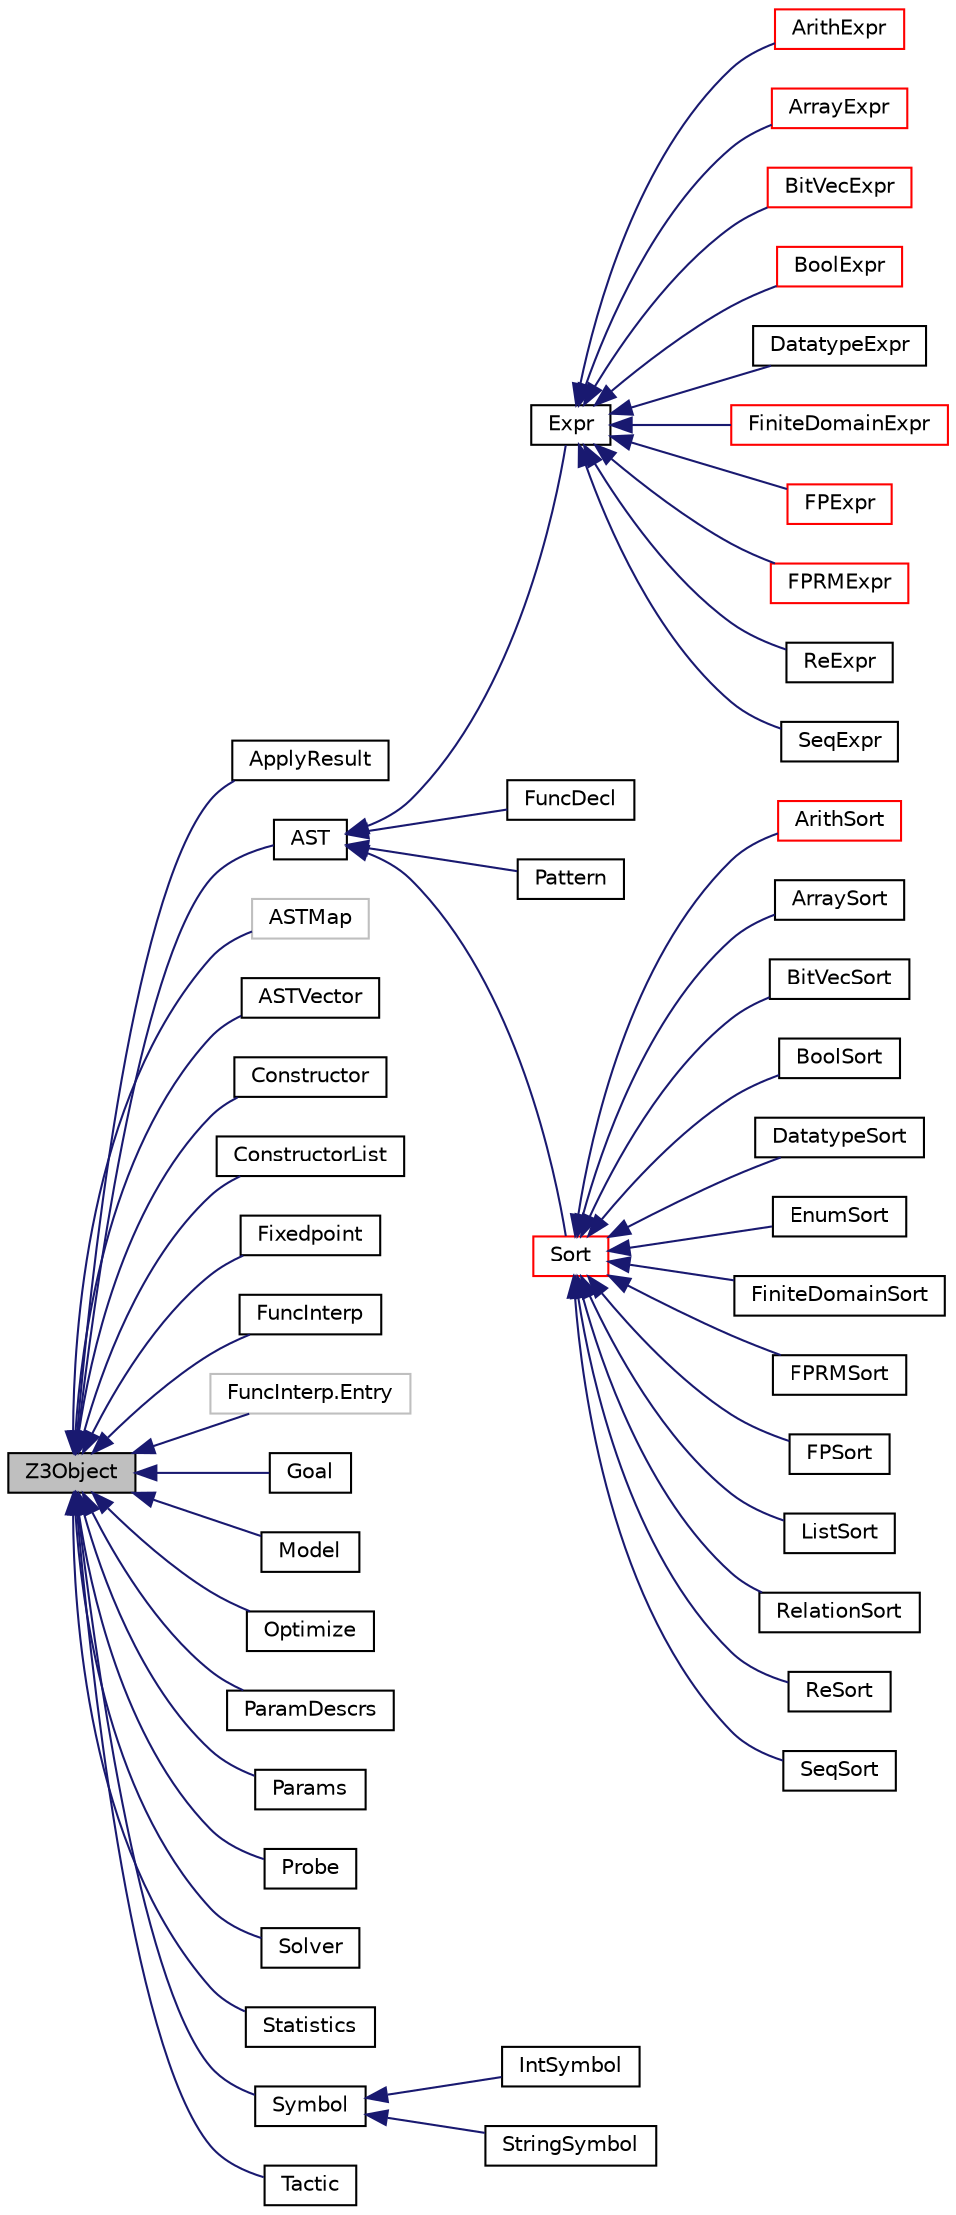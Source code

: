 digraph "Z3Object"
{
  edge [fontname="Helvetica",fontsize="10",labelfontname="Helvetica",labelfontsize="10"];
  node [fontname="Helvetica",fontsize="10",shape=record];
  rankdir="LR";
  Node0 [label="Z3Object",height=0.2,width=0.4,color="black", fillcolor="grey75", style="filled", fontcolor="black"];
  Node0 -> Node1 [dir="back",color="midnightblue",fontsize="10",style="solid",fontname="Helvetica"];
  Node1 [label="ApplyResult",height=0.2,width=0.4,color="black", fillcolor="white", style="filled",URL="$classcom_1_1microsoft_1_1z3_1_1_apply_result.html"];
  Node0 -> Node2 [dir="back",color="midnightblue",fontsize="10",style="solid",fontname="Helvetica"];
  Node2 [label="AST",height=0.2,width=0.4,color="black", fillcolor="white", style="filled",URL="$classcom_1_1microsoft_1_1z3_1_1_a_s_t.html"];
  Node2 -> Node3 [dir="back",color="midnightblue",fontsize="10",style="solid",fontname="Helvetica"];
  Node3 [label="Expr",height=0.2,width=0.4,color="black", fillcolor="white", style="filled",URL="$classcom_1_1microsoft_1_1z3_1_1_expr.html"];
  Node3 -> Node4 [dir="back",color="midnightblue",fontsize="10",style="solid",fontname="Helvetica"];
  Node4 [label="ArithExpr",height=0.2,width=0.4,color="red", fillcolor="white", style="filled",URL="$classcom_1_1microsoft_1_1z3_1_1_arith_expr.html"];
  Node3 -> Node10 [dir="back",color="midnightblue",fontsize="10",style="solid",fontname="Helvetica"];
  Node10 [label="ArrayExpr",height=0.2,width=0.4,color="red", fillcolor="white", style="filled",URL="$classcom_1_1microsoft_1_1z3_1_1_array_expr.html"];
  Node3 -> Node12 [dir="back",color="midnightblue",fontsize="10",style="solid",fontname="Helvetica"];
  Node12 [label="BitVecExpr",height=0.2,width=0.4,color="red", fillcolor="white", style="filled",URL="$classcom_1_1microsoft_1_1z3_1_1_bit_vec_expr.html"];
  Node3 -> Node14 [dir="back",color="midnightblue",fontsize="10",style="solid",fontname="Helvetica"];
  Node14 [label="BoolExpr",height=0.2,width=0.4,color="red", fillcolor="white", style="filled",URL="$classcom_1_1microsoft_1_1z3_1_1_bool_expr.html"];
  Node3 -> Node16 [dir="back",color="midnightblue",fontsize="10",style="solid",fontname="Helvetica"];
  Node16 [label="DatatypeExpr",height=0.2,width=0.4,color="black", fillcolor="white", style="filled",URL="$classcom_1_1microsoft_1_1z3_1_1_datatype_expr.html"];
  Node3 -> Node17 [dir="back",color="midnightblue",fontsize="10",style="solid",fontname="Helvetica"];
  Node17 [label="FiniteDomainExpr",height=0.2,width=0.4,color="red", fillcolor="white", style="filled",URL="$classcom_1_1microsoft_1_1z3_1_1_finite_domain_expr.html"];
  Node3 -> Node19 [dir="back",color="midnightblue",fontsize="10",style="solid",fontname="Helvetica"];
  Node19 [label="FPExpr",height=0.2,width=0.4,color="red", fillcolor="white", style="filled",URL="$classcom_1_1microsoft_1_1z3_1_1_f_p_expr.html"];
  Node3 -> Node21 [dir="back",color="midnightblue",fontsize="10",style="solid",fontname="Helvetica"];
  Node21 [label="FPRMExpr",height=0.2,width=0.4,color="red", fillcolor="white", style="filled",URL="$classcom_1_1microsoft_1_1z3_1_1_f_p_r_m_expr.html"];
  Node3 -> Node23 [dir="back",color="midnightblue",fontsize="10",style="solid",fontname="Helvetica"];
  Node23 [label="ReExpr",height=0.2,width=0.4,color="black", fillcolor="white", style="filled",URL="$classcom_1_1microsoft_1_1z3_1_1_re_expr.html"];
  Node3 -> Node24 [dir="back",color="midnightblue",fontsize="10",style="solid",fontname="Helvetica"];
  Node24 [label="SeqExpr",height=0.2,width=0.4,color="black", fillcolor="white", style="filled",URL="$classcom_1_1microsoft_1_1z3_1_1_seq_expr.html"];
  Node2 -> Node25 [dir="back",color="midnightblue",fontsize="10",style="solid",fontname="Helvetica"];
  Node25 [label="FuncDecl",height=0.2,width=0.4,color="black", fillcolor="white", style="filled",URL="$classcom_1_1microsoft_1_1z3_1_1_func_decl.html"];
  Node2 -> Node26 [dir="back",color="midnightblue",fontsize="10",style="solid",fontname="Helvetica"];
  Node26 [label="Pattern",height=0.2,width=0.4,color="black", fillcolor="white", style="filled",URL="$classcom_1_1microsoft_1_1z3_1_1_pattern.html"];
  Node2 -> Node27 [dir="back",color="midnightblue",fontsize="10",style="solid",fontname="Helvetica"];
  Node27 [label="Sort",height=0.2,width=0.4,color="red", fillcolor="white", style="filled",URL="$classcom_1_1microsoft_1_1z3_1_1_sort.html"];
  Node27 -> Node28 [dir="back",color="midnightblue",fontsize="10",style="solid",fontname="Helvetica"];
  Node28 [label="ArithSort",height=0.2,width=0.4,color="red", fillcolor="white", style="filled",URL="$classcom_1_1microsoft_1_1z3_1_1_arith_sort.html"];
  Node27 -> Node31 [dir="back",color="midnightblue",fontsize="10",style="solid",fontname="Helvetica"];
  Node31 [label="ArraySort",height=0.2,width=0.4,color="black", fillcolor="white", style="filled",URL="$classcom_1_1microsoft_1_1z3_1_1_array_sort.html"];
  Node27 -> Node32 [dir="back",color="midnightblue",fontsize="10",style="solid",fontname="Helvetica"];
  Node32 [label="BitVecSort",height=0.2,width=0.4,color="black", fillcolor="white", style="filled",URL="$classcom_1_1microsoft_1_1z3_1_1_bit_vec_sort.html"];
  Node27 -> Node33 [dir="back",color="midnightblue",fontsize="10",style="solid",fontname="Helvetica"];
  Node33 [label="BoolSort",height=0.2,width=0.4,color="black", fillcolor="white", style="filled",URL="$classcom_1_1microsoft_1_1z3_1_1_bool_sort.html"];
  Node27 -> Node34 [dir="back",color="midnightblue",fontsize="10",style="solid",fontname="Helvetica"];
  Node34 [label="DatatypeSort",height=0.2,width=0.4,color="black", fillcolor="white", style="filled",URL="$classcom_1_1microsoft_1_1z3_1_1_datatype_sort.html"];
  Node27 -> Node35 [dir="back",color="midnightblue",fontsize="10",style="solid",fontname="Helvetica"];
  Node35 [label="EnumSort",height=0.2,width=0.4,color="black", fillcolor="white", style="filled",URL="$classcom_1_1microsoft_1_1z3_1_1_enum_sort.html"];
  Node27 -> Node36 [dir="back",color="midnightblue",fontsize="10",style="solid",fontname="Helvetica"];
  Node36 [label="FiniteDomainSort",height=0.2,width=0.4,color="black", fillcolor="white", style="filled",URL="$classcom_1_1microsoft_1_1z3_1_1_finite_domain_sort.html"];
  Node27 -> Node37 [dir="back",color="midnightblue",fontsize="10",style="solid",fontname="Helvetica"];
  Node37 [label="FPRMSort",height=0.2,width=0.4,color="black", fillcolor="white", style="filled",URL="$classcom_1_1microsoft_1_1z3_1_1_f_p_r_m_sort.html"];
  Node27 -> Node38 [dir="back",color="midnightblue",fontsize="10",style="solid",fontname="Helvetica"];
  Node38 [label="FPSort",height=0.2,width=0.4,color="black", fillcolor="white", style="filled",URL="$classcom_1_1microsoft_1_1z3_1_1_f_p_sort.html"];
  Node27 -> Node39 [dir="back",color="midnightblue",fontsize="10",style="solid",fontname="Helvetica"];
  Node39 [label="ListSort",height=0.2,width=0.4,color="black", fillcolor="white", style="filled",URL="$classcom_1_1microsoft_1_1z3_1_1_list_sort.html"];
  Node27 -> Node40 [dir="back",color="midnightblue",fontsize="10",style="solid",fontname="Helvetica"];
  Node40 [label="RelationSort",height=0.2,width=0.4,color="black", fillcolor="white", style="filled",URL="$classcom_1_1microsoft_1_1z3_1_1_relation_sort.html"];
  Node27 -> Node41 [dir="back",color="midnightblue",fontsize="10",style="solid",fontname="Helvetica"];
  Node41 [label="ReSort",height=0.2,width=0.4,color="black", fillcolor="white", style="filled",URL="$classcom_1_1microsoft_1_1z3_1_1_re_sort.html"];
  Node27 -> Node42 [dir="back",color="midnightblue",fontsize="10",style="solid",fontname="Helvetica"];
  Node42 [label="SeqSort",height=0.2,width=0.4,color="black", fillcolor="white", style="filled",URL="$classcom_1_1microsoft_1_1z3_1_1_seq_sort.html"];
  Node0 -> Node46 [dir="back",color="midnightblue",fontsize="10",style="solid",fontname="Helvetica"];
  Node46 [label="ASTMap",height=0.2,width=0.4,color="grey75", fillcolor="white", style="filled"];
  Node0 -> Node47 [dir="back",color="midnightblue",fontsize="10",style="solid",fontname="Helvetica"];
  Node47 [label="ASTVector",height=0.2,width=0.4,color="black", fillcolor="white", style="filled",URL="$classcom_1_1microsoft_1_1z3_1_1_a_s_t_vector.html"];
  Node0 -> Node48 [dir="back",color="midnightblue",fontsize="10",style="solid",fontname="Helvetica"];
  Node48 [label="Constructor",height=0.2,width=0.4,color="black", fillcolor="white", style="filled",URL="$classcom_1_1microsoft_1_1z3_1_1_constructor.html"];
  Node0 -> Node49 [dir="back",color="midnightblue",fontsize="10",style="solid",fontname="Helvetica"];
  Node49 [label="ConstructorList",height=0.2,width=0.4,color="black", fillcolor="white", style="filled",URL="$classcom_1_1microsoft_1_1z3_1_1_constructor_list.html"];
  Node0 -> Node50 [dir="back",color="midnightblue",fontsize="10",style="solid",fontname="Helvetica"];
  Node50 [label="Fixedpoint",height=0.2,width=0.4,color="black", fillcolor="white", style="filled",URL="$classcom_1_1microsoft_1_1z3_1_1_fixedpoint.html"];
  Node0 -> Node51 [dir="back",color="midnightblue",fontsize="10",style="solid",fontname="Helvetica"];
  Node51 [label="FuncInterp",height=0.2,width=0.4,color="black", fillcolor="white", style="filled",URL="$classcom_1_1microsoft_1_1z3_1_1_func_interp.html"];
  Node0 -> Node52 [dir="back",color="midnightblue",fontsize="10",style="solid",fontname="Helvetica"];
  Node52 [label="FuncInterp.Entry",height=0.2,width=0.4,color="grey75", fillcolor="white", style="filled"];
  Node0 -> Node53 [dir="back",color="midnightblue",fontsize="10",style="solid",fontname="Helvetica"];
  Node53 [label="Goal",height=0.2,width=0.4,color="black", fillcolor="white", style="filled",URL="$classcom_1_1microsoft_1_1z3_1_1_goal.html"];
  Node0 -> Node54 [dir="back",color="midnightblue",fontsize="10",style="solid",fontname="Helvetica"];
  Node54 [label="Model",height=0.2,width=0.4,color="black", fillcolor="white", style="filled",URL="$classcom_1_1microsoft_1_1z3_1_1_model.html"];
  Node0 -> Node55 [dir="back",color="midnightblue",fontsize="10",style="solid",fontname="Helvetica"];
  Node55 [label="Optimize",height=0.2,width=0.4,color="black", fillcolor="white", style="filled",URL="$classcom_1_1microsoft_1_1z3_1_1_optimize.html"];
  Node0 -> Node56 [dir="back",color="midnightblue",fontsize="10",style="solid",fontname="Helvetica"];
  Node56 [label="ParamDescrs",height=0.2,width=0.4,color="black", fillcolor="white", style="filled",URL="$classcom_1_1microsoft_1_1z3_1_1_param_descrs.html"];
  Node0 -> Node57 [dir="back",color="midnightblue",fontsize="10",style="solid",fontname="Helvetica"];
  Node57 [label="Params",height=0.2,width=0.4,color="black", fillcolor="white", style="filled",URL="$classcom_1_1microsoft_1_1z3_1_1_params.html"];
  Node0 -> Node58 [dir="back",color="midnightblue",fontsize="10",style="solid",fontname="Helvetica"];
  Node58 [label="Probe",height=0.2,width=0.4,color="black", fillcolor="white", style="filled",URL="$classcom_1_1microsoft_1_1z3_1_1_probe.html"];
  Node0 -> Node59 [dir="back",color="midnightblue",fontsize="10",style="solid",fontname="Helvetica"];
  Node59 [label="Solver",height=0.2,width=0.4,color="black", fillcolor="white", style="filled",URL="$classcom_1_1microsoft_1_1z3_1_1_solver.html"];
  Node0 -> Node60 [dir="back",color="midnightblue",fontsize="10",style="solid",fontname="Helvetica"];
  Node60 [label="Statistics",height=0.2,width=0.4,color="black", fillcolor="white", style="filled",URL="$classcom_1_1microsoft_1_1z3_1_1_statistics.html"];
  Node0 -> Node61 [dir="back",color="midnightblue",fontsize="10",style="solid",fontname="Helvetica"];
  Node61 [label="Symbol",height=0.2,width=0.4,color="black", fillcolor="white", style="filled",URL="$classcom_1_1microsoft_1_1z3_1_1_symbol.html"];
  Node61 -> Node62 [dir="back",color="midnightblue",fontsize="10",style="solid",fontname="Helvetica"];
  Node62 [label="IntSymbol",height=0.2,width=0.4,color="black", fillcolor="white", style="filled",URL="$classcom_1_1microsoft_1_1z3_1_1_int_symbol.html"];
  Node61 -> Node63 [dir="back",color="midnightblue",fontsize="10",style="solid",fontname="Helvetica"];
  Node63 [label="StringSymbol",height=0.2,width=0.4,color="black", fillcolor="white", style="filled",URL="$classcom_1_1microsoft_1_1z3_1_1_string_symbol.html"];
  Node0 -> Node64 [dir="back",color="midnightblue",fontsize="10",style="solid",fontname="Helvetica"];
  Node64 [label="Tactic",height=0.2,width=0.4,color="black", fillcolor="white", style="filled",URL="$classcom_1_1microsoft_1_1z3_1_1_tactic.html"];
}
